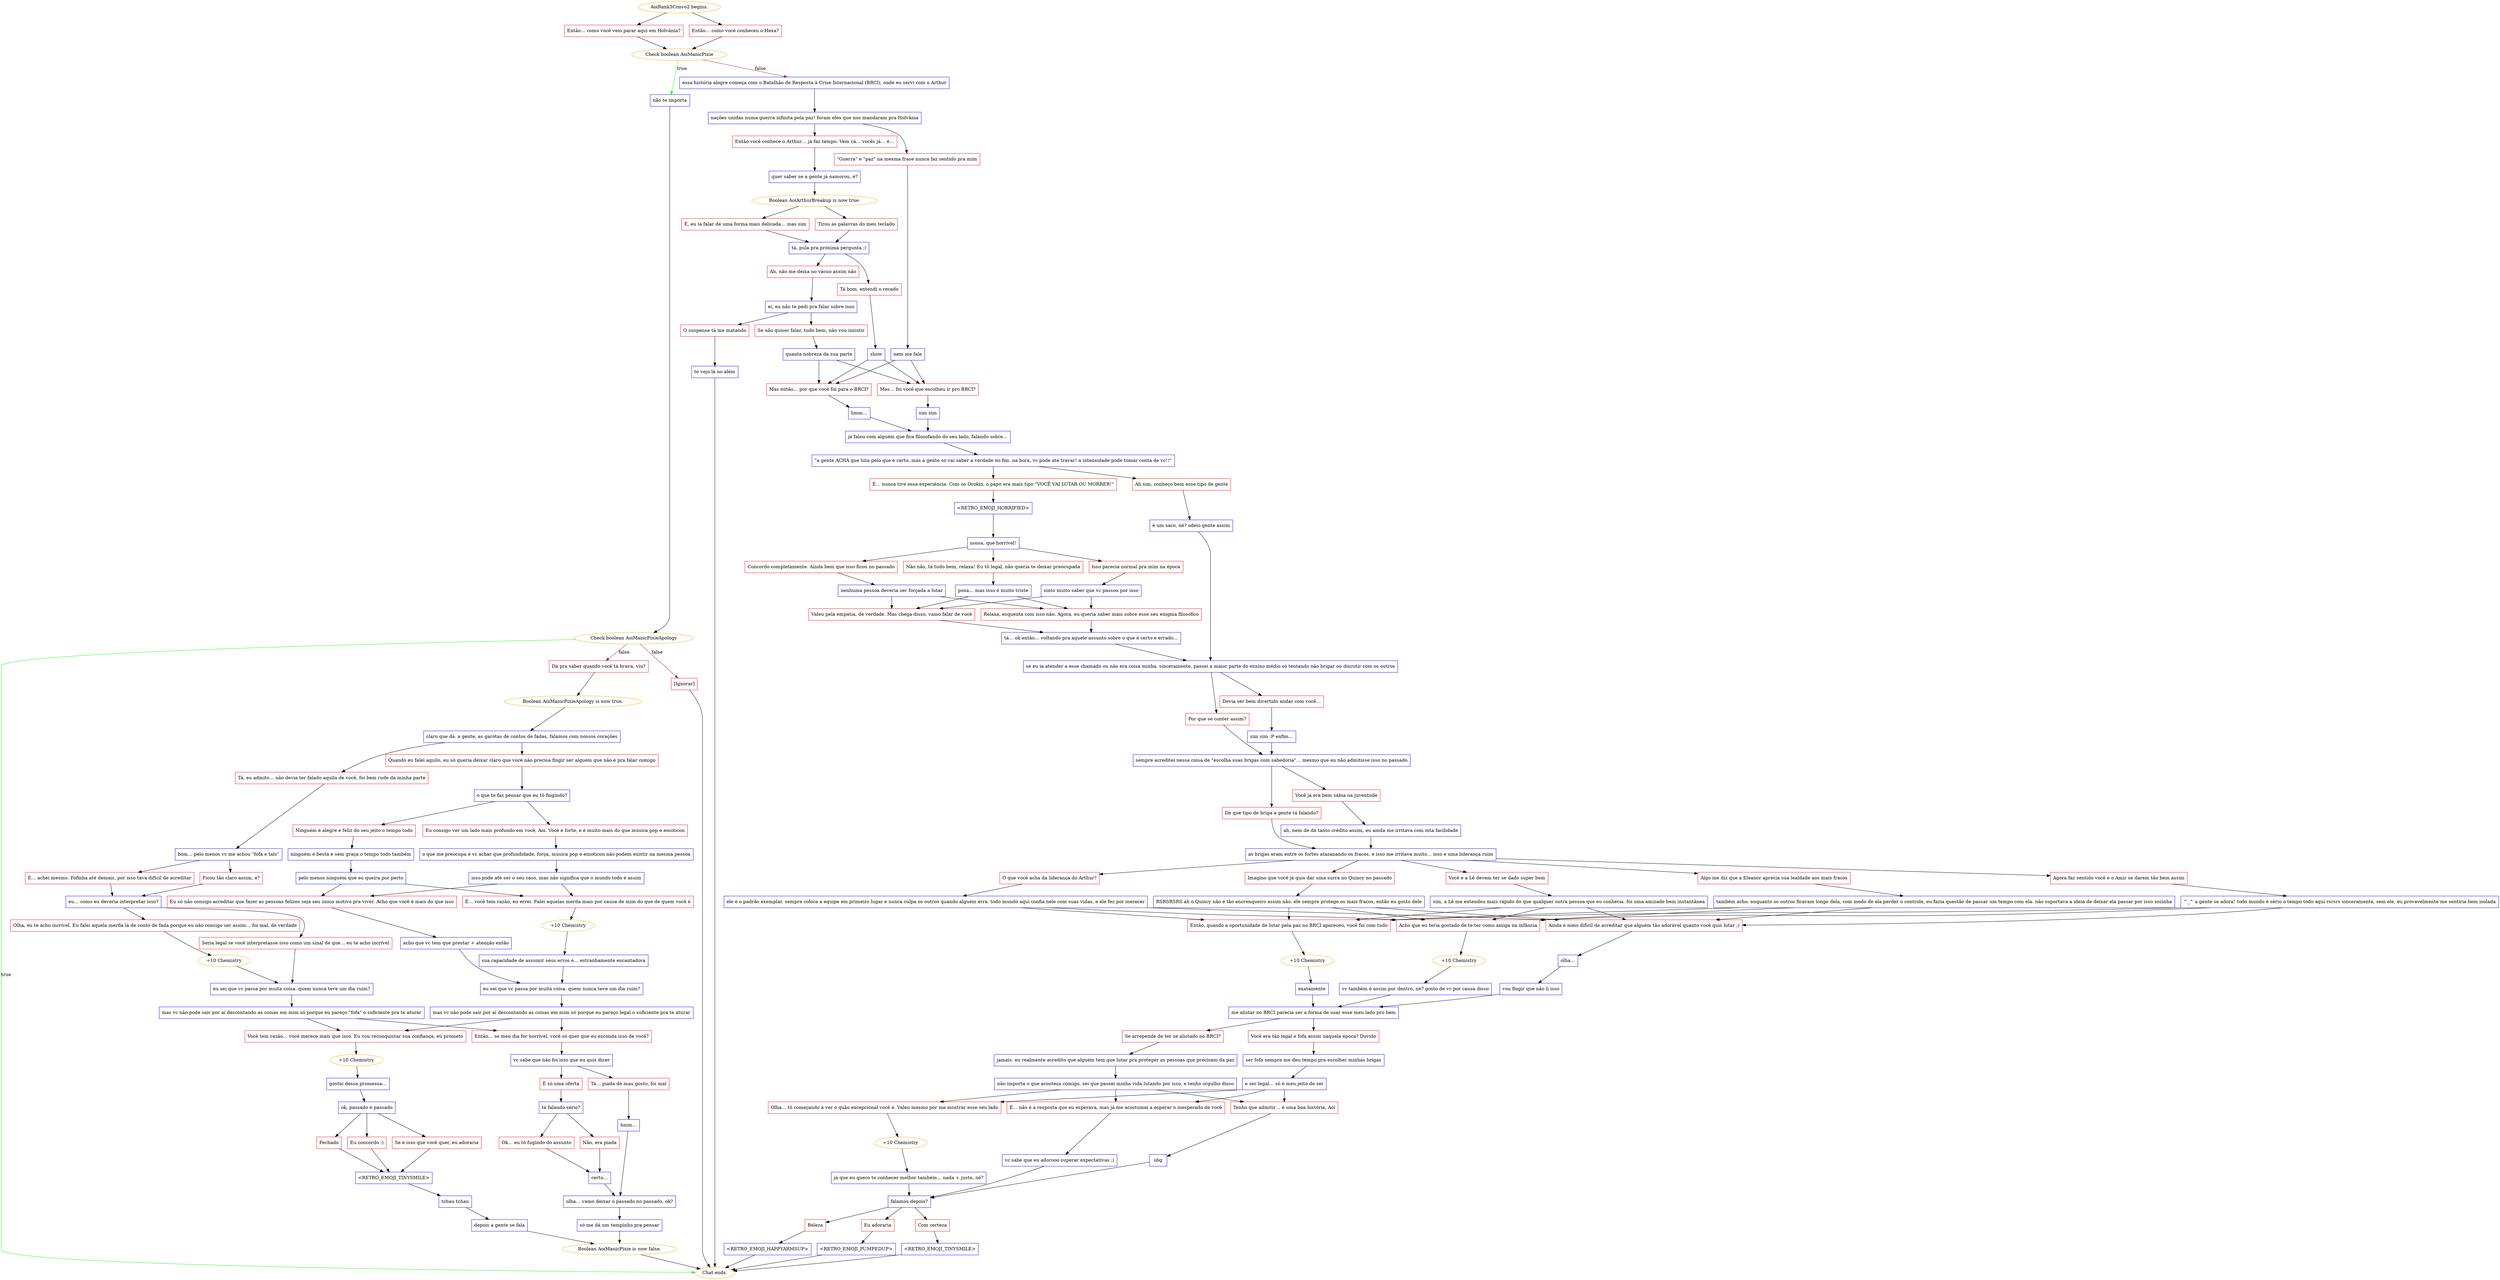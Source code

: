 digraph {
	"AoiRank3Convo2 begins." [color=orange];
		"AoiRank3Convo2 begins." -> j3480787091;
		"AoiRank3Convo2 begins." -> j715972799;
	j3480787091 [label="Então… como você veio parar aqui em Holvânia?",shape=box,color=red];
		j3480787091 -> j1553637798;
	j715972799 [label="Então… como você conheceu o Hexa?",shape=box,color=red];
		j715972799 -> j1553637798;
	j1553637798 [label="Check boolean AoiManicPixie",color=orange];
		j1553637798 -> j1185475909 [label=true,color=green];
		j1553637798 -> j3777002240 [label=false,color=brown];
	j1185475909 [label="não te importa",shape=box,color=blue];
		j1185475909 -> j2806985163;
	j3777002240 [label="essa história alegre começa com o Batalhão de Resposta à Crise Internacional (BRCI), onde eu servi com o Arthur",shape=box,color=blue];
		j3777002240 -> j233461995;
	j2806985163 [label="Check boolean AoiManicPixieApology",color=orange];
		j2806985163 -> "Chat ends." [label=true,color=green];
		j2806985163 -> j2385087472 [label=false,color=brown];
		j2806985163 -> j1678137900 [label=false,color=brown];
	j233461995 [label="nações unidas numa guerra infinita pela paz! foram eles que nos mandaram pra Holvânia",shape=box,color=blue];
		j233461995 -> j180845545;
		j233461995 -> j3681956023;
	"Chat ends." [color=orange];
	j2385087472 [label="Dá pra saber quando você tá brava, viu?",shape=box,color=red];
		j2385087472 -> j3237760342;
	j1678137900 [label="[Ignorar]",shape=box,color=red];
		j1678137900 -> "Chat ends.";
	j180845545 [label="Então você conhece o Arthur… já faz tempo. Vem cá… vocês já… é…",shape=box,color=red];
		j180845545 -> j1381009658;
	j3681956023 [label="\"Guerra\" e \"paz\" na mesma frase nunca faz sentido pra mim",shape=box,color=red];
		j3681956023 -> j931082272;
	j3237760342 [label="Boolean AoiManicPixieApology is now true.",color=orange];
		j3237760342 -> j945872078;
	j1381009658 [label="quer saber se a gente já namorou, é?",shape=box,color=blue];
		j1381009658 -> j1782455318;
	j931082272 [label="nem me fale",shape=box,color=blue];
		j931082272 -> j1566683254;
		j931082272 -> j209562694;
	j945872078 [label="claro que dá. a gente, as garotas de contos de fadas, falamos com nossos corações",shape=box,color=blue];
		j945872078 -> j2828776244;
		j945872078 -> j1673925578;
	j1782455318 [label="Boolean AoiArthurBreakup is now true.",color=orange];
		j1782455318 -> j3550432995;
		j1782455318 -> j4037185055;
	j1566683254 [label="Mas então… por que você foi para o BRCI?",shape=box,color=red];
		j1566683254 -> j3143415281;
	j209562694 [label="Mas… foi você que escolheu ir pro BRCI?",shape=box,color=red];
		j209562694 -> j2318816926;
	j2828776244 [label="Tá, eu admito… não devia ter falado aquilo de você, foi bem rude da minha parte",shape=box,color=red];
		j2828776244 -> j906807317;
	j1673925578 [label="Quando eu falei aquilo, eu só queria deixar claro que você não precisa fingir ser alguém que não é pra falar comigo",shape=box,color=red];
		j1673925578 -> j219283766;
	j3550432995 [label="É, eu ia falar de uma forma mais delicada… mas sim",shape=box,color=red];
		j3550432995 -> j3942942036;
	j4037185055 [label="Tirou as palavras do meu teclado",shape=box,color=red];
		j4037185055 -> j3942942036;
	j3143415281 [label="hmm…",shape=box,color=blue];
		j3143415281 -> j2811078613;
	j2318816926 [label="sim sim",shape=box,color=blue];
		j2318816926 -> j2811078613;
	j906807317 [label="bom… pelo menos vc me achou \"fofa e tals\"",shape=box,color=blue];
		j906807317 -> j137724748;
		j906807317 -> j3288045321;
	j219283766 [label="o que te faz pensar que eu tô fingindo?",shape=box,color=blue];
		j219283766 -> j753756479;
		j219283766 -> j4234635557;
	j3942942036 [label="tá, pula pra próxima pergunta ;)",shape=box,color=blue];
		j3942942036 -> j290431459;
		j3942942036 -> j2626062339;
	j2811078613 [label="já falou com alguém que fica filosofando do seu lado, falando sobre…",shape=box,color=blue];
		j2811078613 -> j4187193784;
	j137724748 [label="É… achei mesmo. Fofinha até demais, por isso tava difícil de acreditar",shape=box,color=red];
		j137724748 -> j210515961;
	j3288045321 [label="Ficou tão claro assim, é?",shape=box,color=red];
		j3288045321 -> j210515961;
	j753756479 [label="Ninguém é alegre e feliz do seu jeito o tempo todo",shape=box,color=red];
		j753756479 -> j1610543010;
	j4234635557 [label="Eu consigo ver um lado mais profundo em você, Aoi. Você é forte, e é muito mais do que música pop e emoticon",shape=box,color=red];
		j4234635557 -> j1526602888;
	j290431459 [label="Ah, não me deixa no vácuo assim não",shape=box,color=red];
		j290431459 -> j3137275583;
	j2626062339 [label="Tá bom, entendi o recado",shape=box,color=red];
		j2626062339 -> j2446810164;
	j4187193784 [label="\"a gente ACHA que luta pelo que é certo, mas a gente só vai saber a verdade no fim. na hora, vc pode até travar! a intensidade pode tomar conta de vc!!\"",shape=box,color=blue];
		j4187193784 -> j913935099;
		j4187193784 -> j3715300352;
	j210515961 [label="eu… como eu deveria interpretar isso?",shape=box,color=blue];
		j210515961 -> j3977923715;
		j210515961 -> j2030499627;
	j1610543010 [label="ninguém é besta e sem graça o tempo todo também",shape=box,color=blue];
		j1610543010 -> j3205058841;
	j1526602888 [label="o que me preocupa é vc achar que profundidade, força, música pop e emoticon não podem existir na mesma pessoa",shape=box,color=blue];
		j1526602888 -> j3584363477;
	j3137275583 [label="ei, eu não te pedi pra falar sobre isso",shape=box,color=blue];
		j3137275583 -> j2237433924;
		j3137275583 -> j3493614417;
	j2446810164 [label="show",shape=box,color=blue];
		j2446810164 -> j1566683254;
		j2446810164 -> j209562694;
	j913935099 [label="É… nunca tive essa experiência. Com os Orokin, o papo era mais tipo \"VOCÊ VAI LUTAR OU MORRER!\"",shape=box,color=red];
		j913935099 -> j1540799870;
	j3715300352 [label="Ah sim, conheço bem esse tipo de gente",shape=box,color=red];
		j3715300352 -> j1089723091;
	j3977923715 [label="Olha, eu te acho incrível. Eu falei aquela merda lá de conto de fada porque eu não consigo ser assim… foi mal, de verdade",shape=box,color=red];
		j3977923715 -> j4081145582;
	j2030499627 [label="Seria legal se você interpretasse isso como um sinal de que… eu te acho incrível",shape=box,color=red];
		j2030499627 -> j1211939524;
	j3205058841 [label="pelo menos ninguém que eu queira por perto",shape=box,color=blue];
		j3205058841 -> j3011406744;
		j3205058841 -> j218653224;
	j3584363477 [label="isso pode até ser o seu caso, mas não significa que o mundo todo é assim",shape=box,color=blue];
		j3584363477 -> j218653224;
		j3584363477 -> j3011406744;
	j2237433924 [label="O suspense tá me matando",shape=box,color=red];
		j2237433924 -> j2025300965;
	j3493614417 [label="Se não quiser falar, tudo bem, não vou insistir",shape=box,color=red];
		j3493614417 -> j1949449611;
	j1540799870 [label="<RETRO_EMOJI_HORRIFIED>",shape=box,color=blue];
		j1540799870 -> j2322990725;
	j1089723091 [label="é um saco, né? odeio gente assim",shape=box,color=blue];
		j1089723091 -> j437382694;
	j4081145582 [label="+10 Chemistry",color=orange];
		j4081145582 -> j1211939524;
	j1211939524 [label="eu sei que vc passa por muita coisa. quem nunca teve um dia ruim?",shape=box,color=blue];
		j1211939524 -> j1241404710;
	j3011406744 [label="Eu só não consigo acreditar que fazer as pessoas felizes seja seu único motivo pra viver. Acho que você é mais do que isso",shape=box,color=red];
		j3011406744 -> j1696214828;
	j218653224 [label="É… você tem razão, eu errei. Falei aquelas merda mais por causa de mim do que de quem você é",shape=box,color=red];
		j218653224 -> j3186597558;
	j2025300965 [label="te vejo lá no além",shape=box,color=blue];
		j2025300965 -> "Chat ends.";
	j1949449611 [label="quanta nobreza da sua parte",shape=box,color=blue];
		j1949449611 -> j1566683254;
		j1949449611 -> j209562694;
	j2322990725 [label="nossa, que horrível!",shape=box,color=blue];
		j2322990725 -> j950093147;
		j2322990725 -> j2365332238;
		j2322990725 -> j2397587029;
	j437382694 [label="se eu ia atender a esse chamado ou não era coisa minha. sinceramente, passei a maior parte do ensino médio só tentando não brigar ou discutir com os outros",shape=box,color=blue];
		j437382694 -> j4242478642;
		j437382694 -> j3591039345;
	j1241404710 [label="mas vc não pode sair por aí descontando as coisas em mim só porque eu pareço \"fofa\" o suficiente pra te aturar",shape=box,color=blue];
		j1241404710 -> j3286101144;
		j1241404710 -> j2185252930;
	j1696214828 [label="acho que vc tem que prestar + atenção então",shape=box,color=blue];
		j1696214828 -> j2261355220;
	j3186597558 [label="+10 Chemistry",color=orange];
		j3186597558 -> j581504660;
	j950093147 [label="Concordo completamente. Ainda bem que isso ficou no passado",shape=box,color=red];
		j950093147 -> j3142325360;
	j2365332238 [label="Não não, tá tudo bem, relaxa! Eu tô legal, não queria te deixar preocupada",shape=box,color=red];
		j2365332238 -> j2915504646;
	j2397587029 [label="Isso parecia normal pra mim na época",shape=box,color=red];
		j2397587029 -> j2287983789;
	j4242478642 [label="Por que se conter assim?",shape=box,color=red];
		j4242478642 -> j4038785866;
	j3591039345 [label="Devia ser bem divertido andar com você…",shape=box,color=red];
		j3591039345 -> j1962375488;
	j3286101144 [label="Você tem razão… você merece mais que isso. Eu vou reconquistar sua confiança, eu prometo",shape=box,color=red];
		j3286101144 -> j3875565618;
	j2185252930 [label="Então… se meu dia for horrível, você só quer que eu esconda isso de você?",shape=box,color=red];
		j2185252930 -> j4159030079;
	j2261355220 [label="eu sei que vc passa por muita coisa. quem nunca teve um dia ruim?",shape=box,color=blue];
		j2261355220 -> j763412035;
	j581504660 [label="sua capacidade de assumir seus erros é… estranhamente encantadora",shape=box,color=blue];
		j581504660 -> j2261355220;
	j3142325360 [label="nenhuma pessoa deveria ser forçada a lutar",shape=box,color=blue];
		j3142325360 -> j3344534967;
		j3142325360 -> j1172811096;
	j2915504646 [label="poxa… mas isso é muito triste",shape=box,color=blue];
		j2915504646 -> j3344534967;
		j2915504646 -> j1172811096;
	j2287983789 [label="sinto muito saber que vc passou por isso",shape=box,color=blue];
		j2287983789 -> j3344534967;
		j2287983789 -> j1172811096;
	j4038785866 [label="sempre acreditei nessa coisa de \"escolha suas brigas com sabedoria\"… mesmo que eu não admitisse isso no passado",shape=box,color=blue];
		j4038785866 -> j4076483623;
		j4038785866 -> j3766237552;
	j1962375488 [label="sim sim :P enfim…",shape=box,color=blue];
		j1962375488 -> j4038785866;
	j3875565618 [label="+10 Chemistry",color=orange];
		j3875565618 -> j3065655607;
	j4159030079 [label="vc sabe que não foi isso que eu quis dizer",shape=box,color=blue];
		j4159030079 -> j3644231666;
		j4159030079 -> j4116136650;
	j763412035 [label="mas vc não pode sair por aí descontando as coisas em mim só porque eu pareço legal o suficiente pra te aturar",shape=box,color=blue];
		j763412035 -> j3286101144;
		j763412035 -> j2185252930;
	j3344534967 [label="Valeu pela empatia, de verdade. Mas chega disso, vamo falar de você",shape=box,color=red];
		j3344534967 -> j870005723;
	j1172811096 [label="Relaxa, esquenta com isso não. Agora, eu queria saber mais sobre esse seu enigma filosófico",shape=box,color=red];
		j1172811096 -> j870005723;
	j4076483623 [label="De que tipo de briga a gente tá falando?",shape=box,color=red];
		j4076483623 -> j233923419;
	j3766237552 [label="Você já era bem sábia na juventude",shape=box,color=red];
		j3766237552 -> j489480558;
	j3065655607 [label="gostei dessa promessa…",shape=box,color=blue];
		j3065655607 -> j442295010;
	j3644231666 [label="É só uma oferta",shape=box,color=red];
		j3644231666 -> j2299371346;
	j4116136650 [label="Tá… piada de mau gosto, foi mal",shape=box,color=red];
		j4116136650 -> j810655858;
	j870005723 [label="tá… ok então… voltando pra aquele assunto sobre o que é certo e errado…",shape=box,color=blue];
		j870005723 -> j437382694;
	j233923419 [label="as brigas eram entre os fortes atazanando os fracos, e isso me irritava muito… isso e uma liderança ruim",shape=box,color=blue];
		j233923419 -> j1492610426;
		j233923419 -> j4119793599;
		j233923419 -> j3816389287;
		j233923419 -> j866315311;
		j233923419 -> j4157536164;
	j489480558 [label="ah, nem de dá tanto crédito assim, eu ainda me irritava com mta facilidade",shape=box,color=blue];
		j489480558 -> j233923419;
	j442295010 [label="ok, passado é passado",shape=box,color=blue];
		j442295010 -> j2885957353;
		j442295010 -> j1570131359;
		j442295010 -> j357172460;
	j2299371346 [label="tá falando sério?",shape=box,color=blue];
		j2299371346 -> j2951250843;
		j2299371346 -> j2584479038;
	j810655858 [label="hmm…",shape=box,color=blue];
		j810655858 -> j2533600396;
	j1492610426 [label="O que você acha da liderança do Arthur?",shape=box,color=red];
		j1492610426 -> j3918588022;
	j4119793599 [label="Imagino que você já quis dar uma surra no Quincy no passado",shape=box,color=red];
		j4119793599 -> j3448026897;
	j3816389287 [label="Você e a Lê devem ter se dado super bem",shape=box,color=red];
		j3816389287 -> j2304393264;
	j866315311 [label="Algo me diz que a Eleanor aprecia sua lealdade aos mais fracos",shape=box,color=red];
		j866315311 -> j1358719267;
	j4157536164 [label="Agora faz sentido você e o Amir se darem tão bem assim",shape=box,color=red];
		j4157536164 -> j3190523315;
	j2885957353 [label="Fechado",shape=box,color=red];
		j2885957353 -> j4069102137;
	j1570131359 [label="Eu concordo :)",shape=box,color=red];
		j1570131359 -> j4069102137;
	j357172460 [label="Se é isso que você quer, eu adoraria",shape=box,color=red];
		j357172460 -> j4069102137;
	j2951250843 [label="Ok… eu tô fugindo do assunto",shape=box,color=red];
		j2951250843 -> j524941149;
	j2584479038 [label="Não, era piada",shape=box,color=red];
		j2584479038 -> j524941149;
	j2533600396 [label="olha… vamo deixar o passado no passado, ok?",shape=box,color=blue];
		j2533600396 -> j3317772559;
	j3918588022 [label="ele é o padrão exemplar. sempre coloca a equipe em primeiro lugar e nunca culpa os outros quando alguém erra. todo mundo aqui confia nele com suas vidas, e ele fez por merecer",shape=box,color=blue];
		j3918588022 -> j1903912798;
		j3918588022 -> j533062042;
		j3918588022 -> j2228506330;
	j3448026897 [label="RSRSRSRS ah o Quincy não é tão encrenqueiro assim não. ele sempre protege os mais fracos, então eu gosto dele",shape=box,color=blue];
		j3448026897 -> j1903912798;
		j3448026897 -> j533062042;
		j3448026897 -> j2228506330;
	j2304393264 [label="sim, a Lê me entendeu mais rápido do que qualquer outra pessoa que eu conhecia. foi uma amizade bem instantânea",shape=box,color=blue];
		j2304393264 -> j1903912798;
		j2304393264 -> j533062042;
		j2304393264 -> j2228506330;
	j1358719267 [label="também acho. enquanto os outros ficavam longe dela, com medo de ela perder o controle, eu fazia questão de passar um tempo com ela. não suportava a ideia de deixar ela passar por isso sozinha",shape=box,color=blue];
		j1358719267 -> j1903912798;
		j1358719267 -> j533062042;
		j1358719267 -> j2228506330;
	j3190523315 [label="^_^ a gente se adora! todo mundo é sério o tempo todo aqui rsrsrs sinceramente, sem ele, eu provavelmente me sentiria bem isolada",shape=box,color=blue];
		j3190523315 -> j1903912798;
		j3190523315 -> j533062042;
		j3190523315 -> j2228506330;
	j4069102137 [label="<RETRO_EMOJI_TINYSMILE>",shape=box,color=blue];
		j4069102137 -> j851094572;
	j524941149 [label="certo…",shape=box,color=blue];
		j524941149 -> j2533600396;
	j3317772559 [label="só me dá um tempinho pra pensar",shape=box,color=blue];
		j3317772559 -> j2477397060;
	j1903912798 [label="Então, quando a oportunidade de lutar pela paz no BRCI apareceu, você foi com tudo",shape=box,color=red];
		j1903912798 -> j2096356874;
	j533062042 [label="Acho que eu teria gostado de te ter como amiga na infância",shape=box,color=red];
		j533062042 -> j2074508556;
	j2228506330 [label="Ainda é meio difícil de acreditar que alguém tão adorável quanto você quis lutar ;)",shape=box,color=red];
		j2228506330 -> j780580446;
	j851094572 [label="tchau tchau",shape=box,color=blue];
		j851094572 -> j3649468267;
	j2477397060 [label="Boolean AoiManicPixie is now false.",color=orange];
		j2477397060 -> "Chat ends.";
	j2096356874 [label="+10 Chemistry",color=orange];
		j2096356874 -> j3868507307;
	j2074508556 [label="+10 Chemistry",color=orange];
		j2074508556 -> j1117831889;
	j780580446 [label="olha…",shape=box,color=blue];
		j780580446 -> j1773583852;
	j3649468267 [label="depois a gente se fala",shape=box,color=blue];
		j3649468267 -> j2477397060;
	j3868507307 [label="exatamente",shape=box,color=blue];
		j3868507307 -> j111937942;
	j1117831889 [label="vc também é assim por dentro, né? gosto de vc por causa disso",shape=box,color=blue];
		j1117831889 -> j111937942;
	j1773583852 [label="vou fingir que não li isso",shape=box,color=blue];
		j1773583852 -> j111937942;
	j111937942 [label="me alistar no BRCI parecia ser a forma de usar esse meu lado pro bem",shape=box,color=blue];
		j111937942 -> j2110037287;
		j111937942 -> j2346181940;
	j2110037287 [label="Se arrepende de ter se alistado no BRCI?",shape=box,color=red];
		j2110037287 -> j2450409224;
	j2346181940 [label="Você era tão legal e fofa assim naquela época? Duvido",shape=box,color=red];
		j2346181940 -> j1577203249;
	j2450409224 [label="jamais. eu realmente acredito que alguém tem que lutar pra proteger as pessoas que precisam da paz",shape=box,color=blue];
		j2450409224 -> j1881387484;
	j1577203249 [label="ser fofa sempre me deu tempo pra escolher minhas brigas",shape=box,color=blue];
		j1577203249 -> j3988008680;
	j1881387484 [label="não importa o que aconteça comigo, sei que passei minha vida lutando por isso, e tenho orgulho disso",shape=box,color=blue];
		j1881387484 -> j2174169802;
		j1881387484 -> j418798602;
		j1881387484 -> j597518604;
	j3988008680 [label="e ser legal… só é meu jeito de ser",shape=box,color=blue];
		j3988008680 -> j2174169802;
		j3988008680 -> j418798602;
		j3988008680 -> j597518604;
	j2174169802 [label="Olha… tô começando a ver o quão excepcional você é. Valeu mesmo por me mostrar esse seu lado",shape=box,color=red];
		j2174169802 -> j2239912029;
	j418798602 [label="É… não é a resposta que eu esperava, mas já me acostumei a esperar o inesperado de você",shape=box,color=red];
		j418798602 -> j2952384562;
	j597518604 [label="Tenho que admitir… é uma boa história, Aoi",shape=box,color=red];
		j597518604 -> j138220772;
	j2239912029 [label="+10 Chemistry",color=orange];
		j2239912029 -> j1551250072;
	j2952384562 [label="vc sabe que eu adorooo superar expectativas ;)",shape=box,color=blue];
		j2952384562 -> j3939859066;
	j138220772 [label="obg",shape=box,color=blue];
		j138220772 -> j3939859066;
	j1551250072 [label="já que eu quero te conhecer melhor também… nada + justo, né?",shape=box,color=blue];
		j1551250072 -> j3939859066;
	j3939859066 [label="falamos depois?",shape=box,color=blue];
		j3939859066 -> j2659219090;
		j3939859066 -> j430563264;
		j3939859066 -> j3961505675;
	j2659219090 [label="Beleza",shape=box,color=red];
		j2659219090 -> j2061505340;
	j430563264 [label="Eu adoraria",shape=box,color=red];
		j430563264 -> j336425587;
	j3961505675 [label="Com certeza",shape=box,color=red];
		j3961505675 -> j3029731251;
	j2061505340 [label="<RETRO_EMOJI_HAPPYARMSUP>",shape=box,color=blue];
		j2061505340 -> "Chat ends.";
	j336425587 [label="<RETRO_EMOJI_PUMPEDUP>",shape=box,color=blue];
		j336425587 -> "Chat ends.";
	j3029731251 [label="<RETRO_EMOJI_TINYSMILE>",shape=box,color=blue];
		j3029731251 -> "Chat ends.";
}